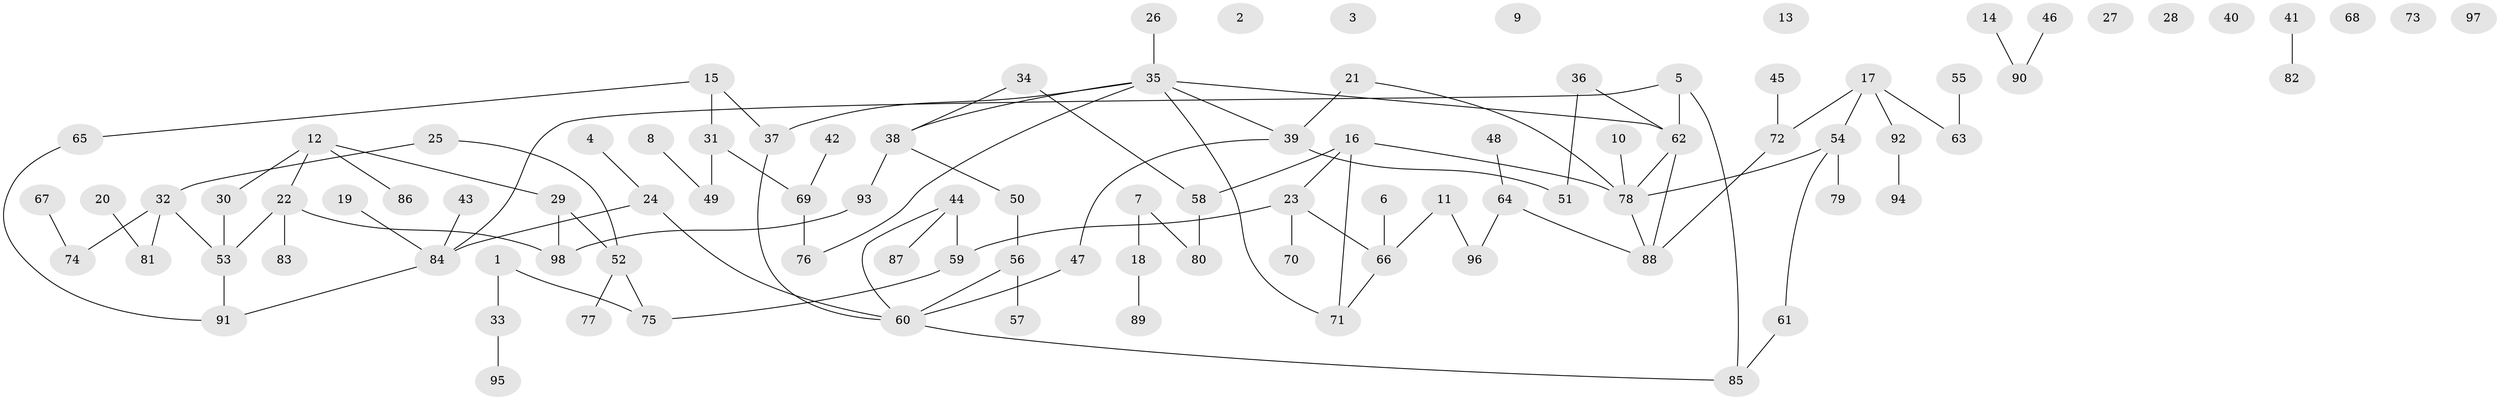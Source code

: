 // coarse degree distribution, {5: 0.10526315789473684, 2: 0.2631578947368421, 3: 0.05263157894736842, 1: 0.3157894736842105, 6: 0.10526315789473684, 7: 0.05263157894736842, 4: 0.05263157894736842, 8: 0.05263157894736842}
// Generated by graph-tools (version 1.1) at 2025/35/03/04/25 23:35:52]
// undirected, 98 vertices, 106 edges
graph export_dot {
  node [color=gray90,style=filled];
  1;
  2;
  3;
  4;
  5;
  6;
  7;
  8;
  9;
  10;
  11;
  12;
  13;
  14;
  15;
  16;
  17;
  18;
  19;
  20;
  21;
  22;
  23;
  24;
  25;
  26;
  27;
  28;
  29;
  30;
  31;
  32;
  33;
  34;
  35;
  36;
  37;
  38;
  39;
  40;
  41;
  42;
  43;
  44;
  45;
  46;
  47;
  48;
  49;
  50;
  51;
  52;
  53;
  54;
  55;
  56;
  57;
  58;
  59;
  60;
  61;
  62;
  63;
  64;
  65;
  66;
  67;
  68;
  69;
  70;
  71;
  72;
  73;
  74;
  75;
  76;
  77;
  78;
  79;
  80;
  81;
  82;
  83;
  84;
  85;
  86;
  87;
  88;
  89;
  90;
  91;
  92;
  93;
  94;
  95;
  96;
  97;
  98;
  1 -- 33;
  1 -- 75;
  4 -- 24;
  5 -- 62;
  5 -- 84;
  5 -- 85;
  6 -- 66;
  7 -- 18;
  7 -- 80;
  8 -- 49;
  10 -- 78;
  11 -- 66;
  11 -- 96;
  12 -- 22;
  12 -- 29;
  12 -- 30;
  12 -- 86;
  14 -- 90;
  15 -- 31;
  15 -- 37;
  15 -- 65;
  16 -- 23;
  16 -- 58;
  16 -- 71;
  16 -- 78;
  17 -- 54;
  17 -- 63;
  17 -- 72;
  17 -- 92;
  18 -- 89;
  19 -- 84;
  20 -- 81;
  21 -- 39;
  21 -- 78;
  22 -- 53;
  22 -- 83;
  22 -- 98;
  23 -- 59;
  23 -- 66;
  23 -- 70;
  24 -- 60;
  24 -- 84;
  25 -- 32;
  25 -- 52;
  26 -- 35;
  29 -- 52;
  29 -- 98;
  30 -- 53;
  31 -- 49;
  31 -- 69;
  32 -- 53;
  32 -- 74;
  32 -- 81;
  33 -- 95;
  34 -- 38;
  34 -- 58;
  35 -- 37;
  35 -- 38;
  35 -- 39;
  35 -- 62;
  35 -- 71;
  35 -- 76;
  36 -- 51;
  36 -- 62;
  37 -- 60;
  38 -- 50;
  38 -- 93;
  39 -- 47;
  39 -- 51;
  41 -- 82;
  42 -- 69;
  43 -- 84;
  44 -- 59;
  44 -- 60;
  44 -- 87;
  45 -- 72;
  46 -- 90;
  47 -- 60;
  48 -- 64;
  50 -- 56;
  52 -- 75;
  52 -- 77;
  53 -- 91;
  54 -- 61;
  54 -- 78;
  54 -- 79;
  55 -- 63;
  56 -- 57;
  56 -- 60;
  58 -- 80;
  59 -- 75;
  60 -- 85;
  61 -- 85;
  62 -- 78;
  62 -- 88;
  64 -- 88;
  64 -- 96;
  65 -- 91;
  66 -- 71;
  67 -- 74;
  69 -- 76;
  72 -- 88;
  78 -- 88;
  84 -- 91;
  92 -- 94;
  93 -- 98;
}
